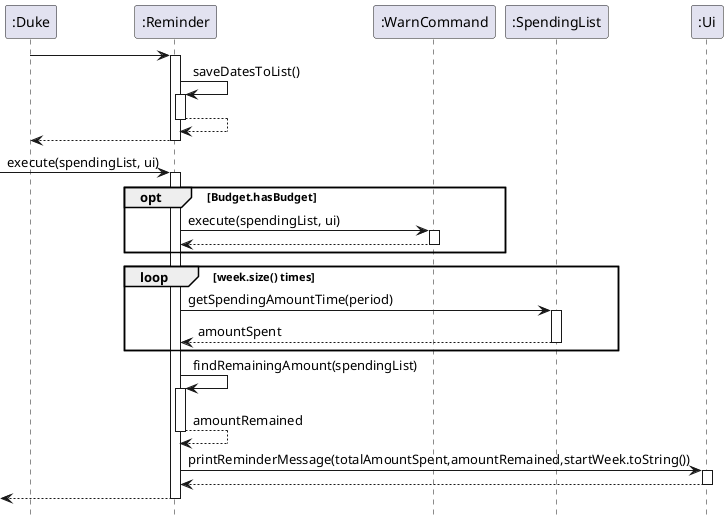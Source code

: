 @startuml
hide footbox

":Duke" -> ":Reminder"
activate ":Reminder"

":Reminder" -> ":Reminder" : saveDatesToList()
activate ":Reminder"
":Reminder" --> ":Reminder"
deactivate ":Reminder"
":Reminder" --> ":Duke"
deactivate ":Reminder"


->":Reminder" : execute(spendingList, ui)

activate ":Reminder"

opt Budget.hasBudget
":Reminder" -> ":WarnCommand" : execute(spendingList, ui)
activate ":WarnCommand"
":WarnCommand" --> ":Reminder"
deactivate ":WarnCommand"
end

loop week.size() times

":Reminder" -> ":SpendingList" : getSpendingAmountTime(period)
activate ":SpendingList"
":SpendingList" --> ":Reminder" : amountSpent
deactivate ":SpendingList"

end

":Reminder" -> ":Reminder" : findRemainingAmount(spendingList)
activate ":Reminder"
":Reminder" --> ":Reminder" : amountRemained
deactivate ":Reminder"


":Reminder" -> ":Ui" : printReminderMessage(totalAmountSpent,amountRemained,startWeek.toString())
activate ":Ui"
":Ui" --> ":Reminder"
deactivate ":Ui"
<-- ":Reminder"
deactivate ":Reminder"

@enduml